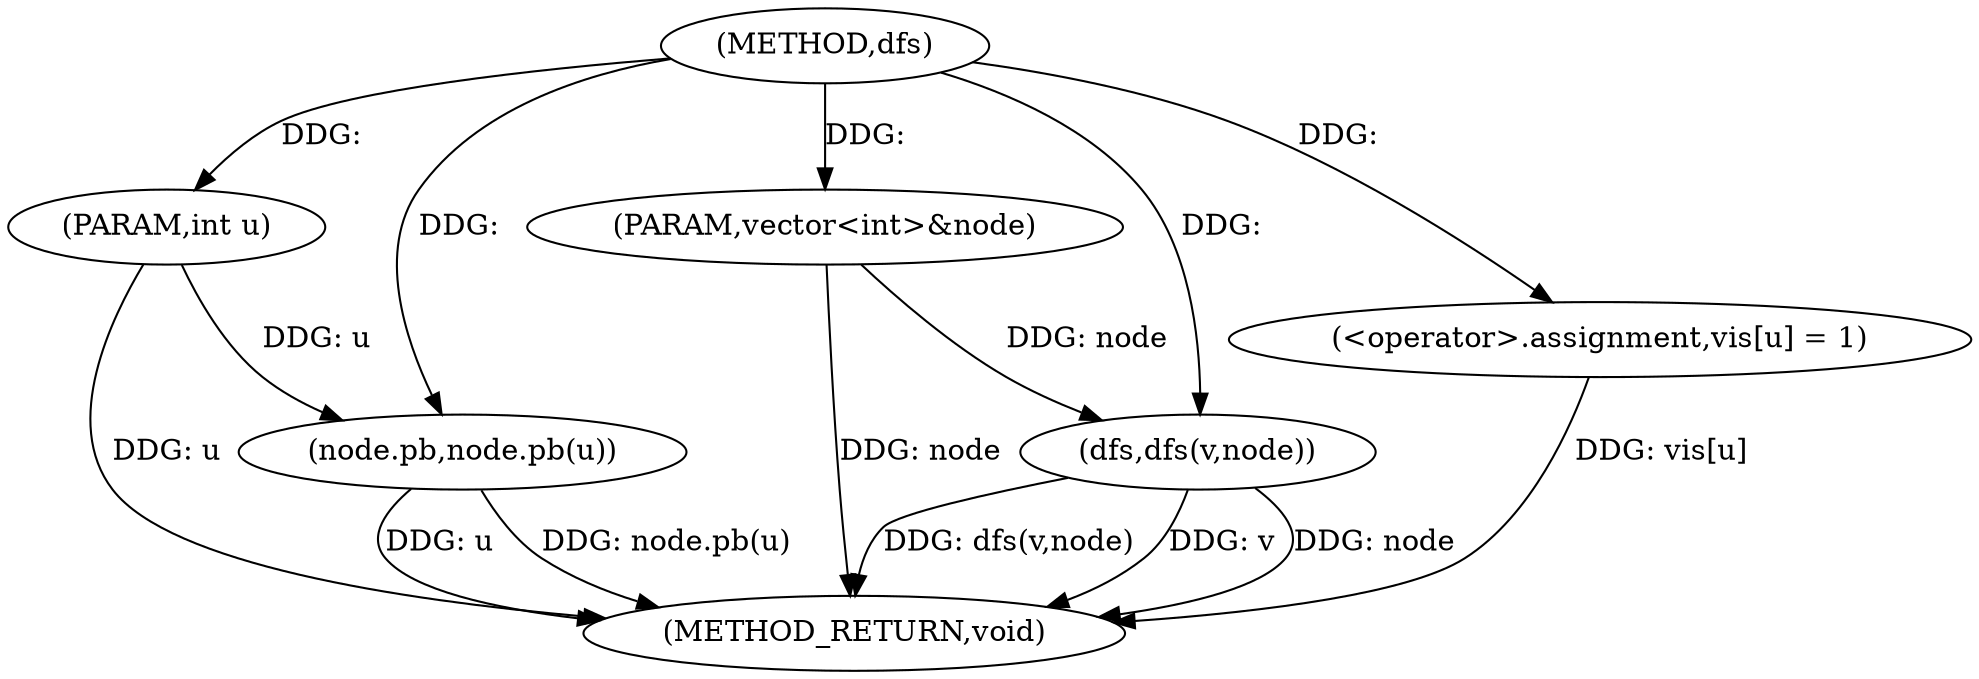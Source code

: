 digraph "dfs" {  
"1000116" [label = "(METHOD,dfs)" ]
"1000137" [label = "(METHOD_RETURN,void)" ]
"1000117" [label = "(PARAM,int u)" ]
"1000118" [label = "(PARAM,vector<int>&node)" ]
"1000120" [label = "(node.pb,node.pb(u))" ]
"1000122" [label = "(<operator>.assignment,vis[u] = 1)" ]
"1000134" [label = "(dfs,dfs(v,node))" ]
  "1000117" -> "1000137"  [ label = "DDG: u"] 
  "1000118" -> "1000137"  [ label = "DDG: node"] 
  "1000120" -> "1000137"  [ label = "DDG: u"] 
  "1000120" -> "1000137"  [ label = "DDG: node.pb(u)"] 
  "1000122" -> "1000137"  [ label = "DDG: vis[u]"] 
  "1000134" -> "1000137"  [ label = "DDG: v"] 
  "1000134" -> "1000137"  [ label = "DDG: node"] 
  "1000134" -> "1000137"  [ label = "DDG: dfs(v,node)"] 
  "1000116" -> "1000117"  [ label = "DDG: "] 
  "1000116" -> "1000118"  [ label = "DDG: "] 
  "1000116" -> "1000122"  [ label = "DDG: "] 
  "1000117" -> "1000120"  [ label = "DDG: u"] 
  "1000116" -> "1000120"  [ label = "DDG: "] 
  "1000116" -> "1000134"  [ label = "DDG: "] 
  "1000118" -> "1000134"  [ label = "DDG: node"] 
}
